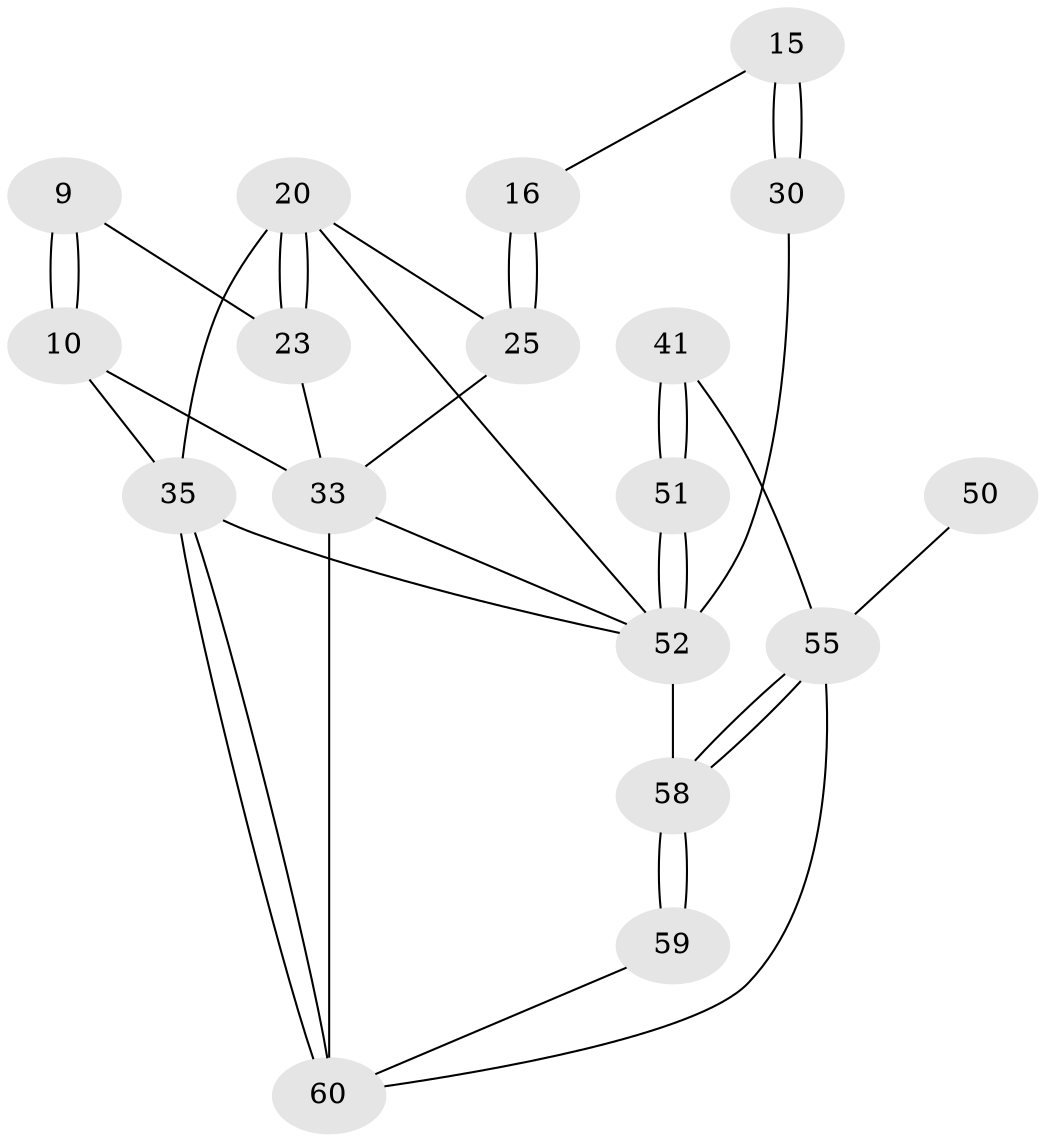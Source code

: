 // original degree distribution, {3: 0.05, 6: 0.18333333333333332, 5: 0.5833333333333334, 4: 0.18333333333333332}
// Generated by graph-tools (version 1.1) at 2025/05/03/04/25 22:05:36]
// undirected, 18 vertices, 36 edges
graph export_dot {
graph [start="1"]
  node [color=gray90,style=filled];
  9 [pos="+0.18687881066759654+0.16663101143412584"];
  10 [pos="+0.05175094376421618+0.2344886561443935",super="+5"];
  15 [pos="+0.658719604246607+0.3156418586306426"];
  16 [pos="+0.6028843402951821+0.33408858843503847"];
  20 [pos="+0.3495640857855377+0.31140422321293365",super="+7+18+14"];
  23 [pos="+0.3067043831205075+0.3448732930462357",super="+21"];
  25 [pos="+0.5542923618555118+0.3660387869666333",super="+19+17"];
  30 [pos="+0.9912533443893536+0.33331328011956174",super="+12"];
  33 [pos="+0.583736374707706+0.5726355233241259",super="+28+29+24"];
  35 [pos="+0+1",super="+2"];
  41 [pos="+0.5964328669588311+0.8017574119497205"];
  50 [pos="+0.4204798849206283+0.7721536578999294"];
  51 [pos="+0.7506049633465243+0.9065894347129445",super="+46+40"];
  52 [pos="+0.8031538994186218+0.9734529378261229",super="+45+37"];
  55 [pos="+0.5276088171438215+0.8526915512306872",super="+53+49"];
  58 [pos="+0.5475428842397806+0.9283801677238246",super="+57"];
  59 [pos="+0.33527370268074974+1"];
  60 [pos="+0.2962910547296023+1",super="+54+48+34+47"];
  9 -- 10 [weight=2];
  9 -- 10;
  9 -- 23;
  10 -- 35;
  10 -- 33 [weight=2];
  15 -- 16;
  15 -- 30 [weight=2];
  15 -- 30;
  16 -- 25 [weight=2];
  16 -- 25;
  20 -- 23 [weight=2];
  20 -- 23;
  20 -- 25 [weight=2];
  20 -- 35;
  20 -- 52;
  23 -- 33 [weight=2];
  25 -- 33;
  30 -- 52 [weight=2];
  33 -- 60 [weight=3];
  33 -- 52;
  35 -- 60 [weight=2];
  35 -- 60;
  35 -- 52 [weight=2];
  41 -- 51 [weight=2];
  41 -- 51;
  41 -- 55;
  50 -- 55 [weight=3];
  51 -- 52 [weight=3];
  51 -- 52;
  52 -- 58 [weight=2];
  55 -- 58;
  55 -- 58;
  55 -- 60 [weight=3];
  58 -- 59 [weight=2];
  58 -- 59;
  59 -- 60;
}
